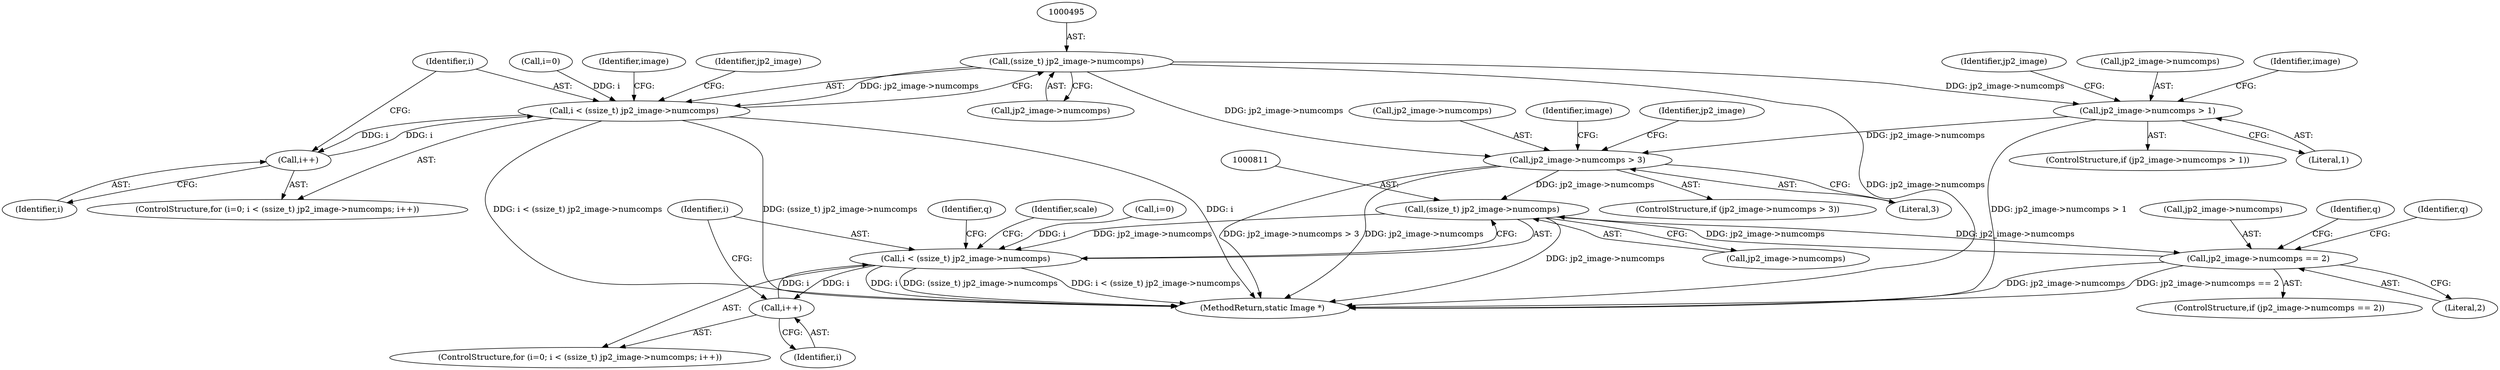 digraph "0_ImageMagick_b0c5222ce31e8f941fa02ff9c7a040fb2db30dbc@pointer" {
"1000494" [label="(Call,(ssize_t) jp2_image->numcomps)"];
"1000492" [label="(Call,i < (ssize_t) jp2_image->numcomps)"];
"1000499" [label="(Call,i++)"];
"1000678" [label="(Call,jp2_image->numcomps > 1)"];
"1000699" [label="(Call,jp2_image->numcomps > 3)"];
"1000810" [label="(Call,(ssize_t) jp2_image->numcomps)"];
"1000808" [label="(Call,i < (ssize_t) jp2_image->numcomps)"];
"1000815" [label="(Call,i++)"];
"1000935" [label="(Call,jp2_image->numcomps == 2)"];
"1000812" [label="(Call,jp2_image->numcomps)"];
"1000700" [label="(Call,jp2_image->numcomps)"];
"1000821" [label="(Identifier,scale)"];
"1000703" [label="(Literal,3)"];
"1000492" [label="(Call,i < (ssize_t) jp2_image->numcomps)"];
"1000677" [label="(ControlStructure,if (jp2_image->numcomps > 1))"];
"1000809" [label="(Identifier,i)"];
"1000685" [label="(Identifier,image)"];
"1000701" [label="(Identifier,jp2_image)"];
"1000943" [label="(Identifier,q)"];
"1000939" [label="(Literal,2)"];
"1000810" [label="(Call,(ssize_t) jp2_image->numcomps)"];
"1001016" [label="(MethodReturn,static Image *)"];
"1000682" [label="(Literal,1)"];
"1000706" [label="(Identifier,image)"];
"1000493" [label="(Identifier,i)"];
"1000712" [label="(Identifier,jp2_image)"];
"1000935" [label="(Call,jp2_image->numcomps == 2)"];
"1000804" [label="(ControlStructure,for (i=0; i < (ssize_t) jp2_image->numcomps; i++))"];
"1000496" [label="(Call,jp2_image->numcomps)"];
"1000805" [label="(Call,i=0)"];
"1000699" [label="(Call,jp2_image->numcomps > 3)"];
"1000815" [label="(Call,i++)"];
"1000936" [label="(Call,jp2_image->numcomps)"];
"1000499" [label="(Call,i++)"];
"1000508" [label="(Identifier,jp2_image)"];
"1000808" [label="(Call,i < (ssize_t) jp2_image->numcomps)"];
"1000952" [label="(Identifier,q)"];
"1000500" [label="(Identifier,i)"];
"1000494" [label="(Call,(ssize_t) jp2_image->numcomps)"];
"1000698" [label="(ControlStructure,if (jp2_image->numcomps > 3))"];
"1000978" [label="(Identifier,q)"];
"1000679" [label="(Call,jp2_image->numcomps)"];
"1000488" [label="(ControlStructure,for (i=0; i < (ssize_t) jp2_image->numcomps; i++))"];
"1000678" [label="(Call,jp2_image->numcomps > 1)"];
"1000934" [label="(ControlStructure,if (jp2_image->numcomps == 2))"];
"1000489" [label="(Call,i=0)"];
"1000816" [label="(Identifier,i)"];
"1000603" [label="(Identifier,image)"];
"1000494" -> "1000492"  [label="AST: "];
"1000494" -> "1000496"  [label="CFG: "];
"1000495" -> "1000494"  [label="AST: "];
"1000496" -> "1000494"  [label="AST: "];
"1000492" -> "1000494"  [label="CFG: "];
"1000494" -> "1001016"  [label="DDG: jp2_image->numcomps"];
"1000494" -> "1000492"  [label="DDG: jp2_image->numcomps"];
"1000494" -> "1000678"  [label="DDG: jp2_image->numcomps"];
"1000494" -> "1000699"  [label="DDG: jp2_image->numcomps"];
"1000492" -> "1000488"  [label="AST: "];
"1000493" -> "1000492"  [label="AST: "];
"1000508" -> "1000492"  [label="CFG: "];
"1000603" -> "1000492"  [label="CFG: "];
"1000492" -> "1001016"  [label="DDG: (ssize_t) jp2_image->numcomps"];
"1000492" -> "1001016"  [label="DDG: i"];
"1000492" -> "1001016"  [label="DDG: i < (ssize_t) jp2_image->numcomps"];
"1000499" -> "1000492"  [label="DDG: i"];
"1000489" -> "1000492"  [label="DDG: i"];
"1000492" -> "1000499"  [label="DDG: i"];
"1000499" -> "1000488"  [label="AST: "];
"1000499" -> "1000500"  [label="CFG: "];
"1000500" -> "1000499"  [label="AST: "];
"1000493" -> "1000499"  [label="CFG: "];
"1000678" -> "1000677"  [label="AST: "];
"1000678" -> "1000682"  [label="CFG: "];
"1000679" -> "1000678"  [label="AST: "];
"1000682" -> "1000678"  [label="AST: "];
"1000685" -> "1000678"  [label="CFG: "];
"1000701" -> "1000678"  [label="CFG: "];
"1000678" -> "1001016"  [label="DDG: jp2_image->numcomps > 1"];
"1000678" -> "1000699"  [label="DDG: jp2_image->numcomps"];
"1000699" -> "1000698"  [label="AST: "];
"1000699" -> "1000703"  [label="CFG: "];
"1000700" -> "1000699"  [label="AST: "];
"1000703" -> "1000699"  [label="AST: "];
"1000706" -> "1000699"  [label="CFG: "];
"1000712" -> "1000699"  [label="CFG: "];
"1000699" -> "1001016"  [label="DDG: jp2_image->numcomps"];
"1000699" -> "1001016"  [label="DDG: jp2_image->numcomps > 3"];
"1000699" -> "1000810"  [label="DDG: jp2_image->numcomps"];
"1000810" -> "1000808"  [label="AST: "];
"1000810" -> "1000812"  [label="CFG: "];
"1000811" -> "1000810"  [label="AST: "];
"1000812" -> "1000810"  [label="AST: "];
"1000808" -> "1000810"  [label="CFG: "];
"1000810" -> "1001016"  [label="DDG: jp2_image->numcomps"];
"1000810" -> "1000808"  [label="DDG: jp2_image->numcomps"];
"1000935" -> "1000810"  [label="DDG: jp2_image->numcomps"];
"1000810" -> "1000935"  [label="DDG: jp2_image->numcomps"];
"1000808" -> "1000804"  [label="AST: "];
"1000809" -> "1000808"  [label="AST: "];
"1000821" -> "1000808"  [label="CFG: "];
"1000978" -> "1000808"  [label="CFG: "];
"1000808" -> "1001016"  [label="DDG: (ssize_t) jp2_image->numcomps"];
"1000808" -> "1001016"  [label="DDG: i < (ssize_t) jp2_image->numcomps"];
"1000808" -> "1001016"  [label="DDG: i"];
"1000815" -> "1000808"  [label="DDG: i"];
"1000805" -> "1000808"  [label="DDG: i"];
"1000808" -> "1000815"  [label="DDG: i"];
"1000815" -> "1000804"  [label="AST: "];
"1000815" -> "1000816"  [label="CFG: "];
"1000816" -> "1000815"  [label="AST: "];
"1000809" -> "1000815"  [label="CFG: "];
"1000935" -> "1000934"  [label="AST: "];
"1000935" -> "1000939"  [label="CFG: "];
"1000936" -> "1000935"  [label="AST: "];
"1000939" -> "1000935"  [label="AST: "];
"1000943" -> "1000935"  [label="CFG: "];
"1000952" -> "1000935"  [label="CFG: "];
"1000935" -> "1001016"  [label="DDG: jp2_image->numcomps"];
"1000935" -> "1001016"  [label="DDG: jp2_image->numcomps == 2"];
}
